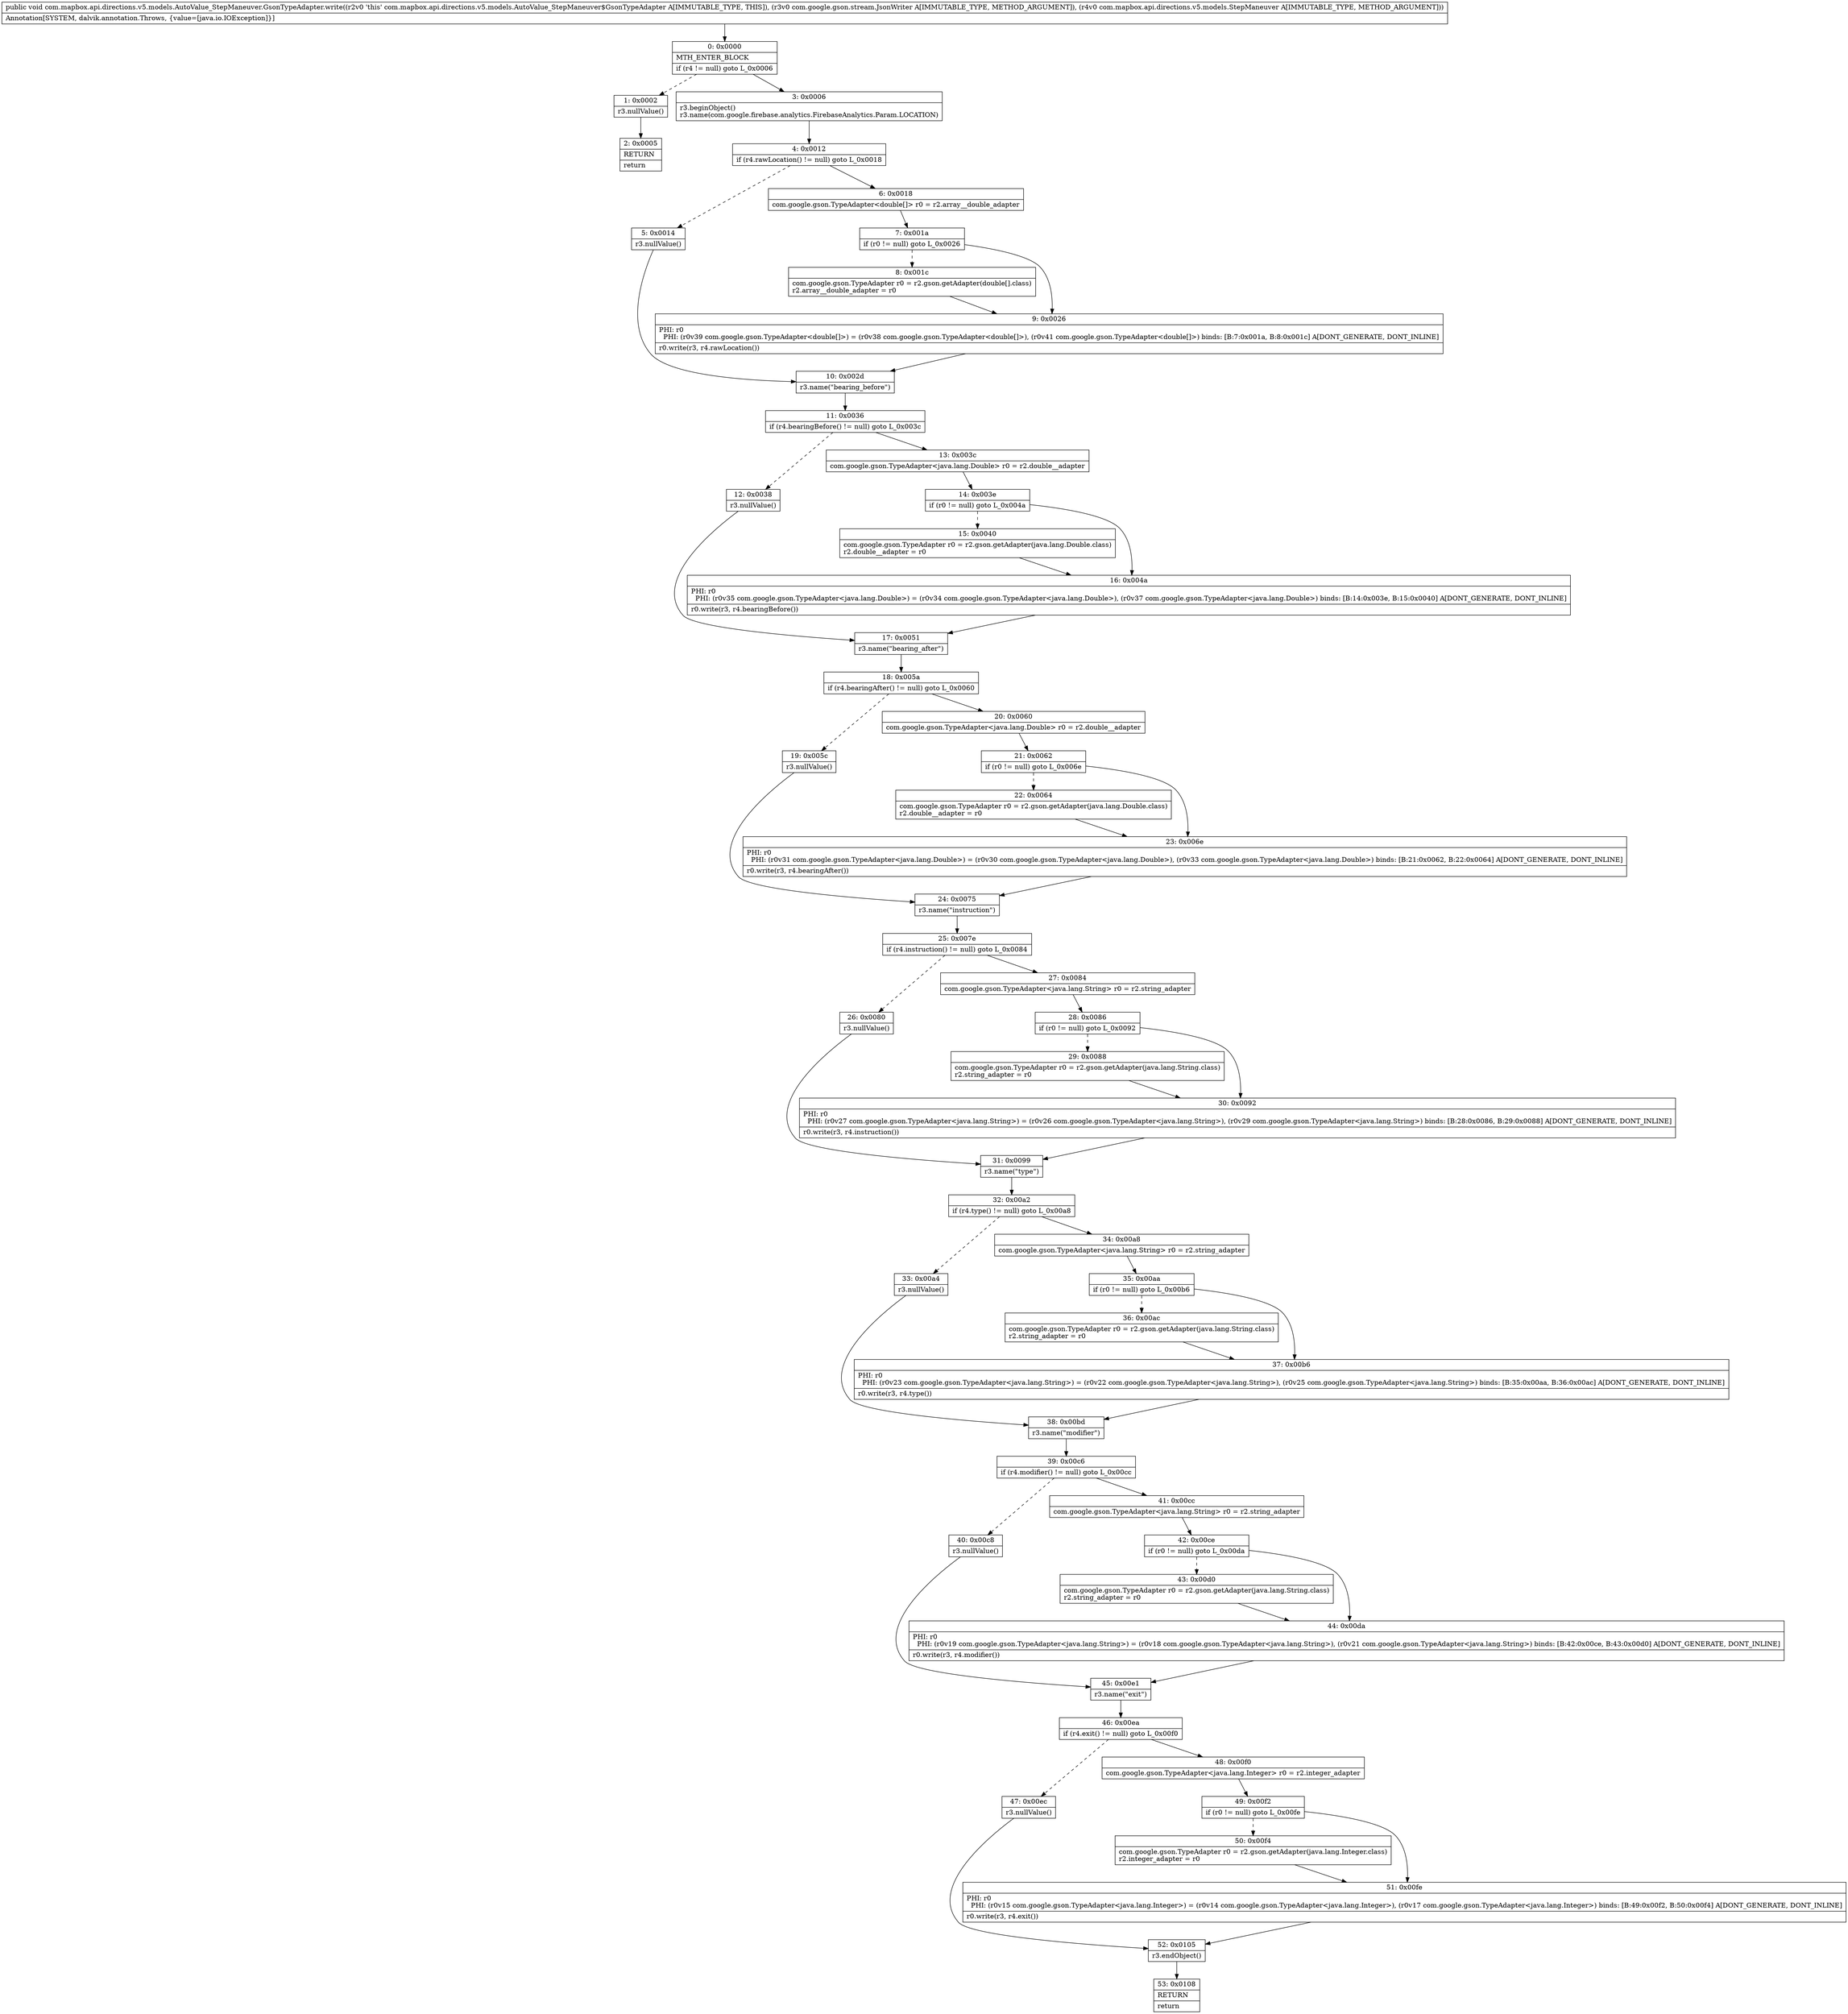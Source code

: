 digraph "CFG forcom.mapbox.api.directions.v5.models.AutoValue_StepManeuver.GsonTypeAdapter.write(Lcom\/google\/gson\/stream\/JsonWriter;Lcom\/mapbox\/api\/directions\/v5\/models\/StepManeuver;)V" {
Node_0 [shape=record,label="{0\:\ 0x0000|MTH_ENTER_BLOCK\l|if (r4 != null) goto L_0x0006\l}"];
Node_1 [shape=record,label="{1\:\ 0x0002|r3.nullValue()\l}"];
Node_2 [shape=record,label="{2\:\ 0x0005|RETURN\l|return\l}"];
Node_3 [shape=record,label="{3\:\ 0x0006|r3.beginObject()\lr3.name(com.google.firebase.analytics.FirebaseAnalytics.Param.LOCATION)\l}"];
Node_4 [shape=record,label="{4\:\ 0x0012|if (r4.rawLocation() != null) goto L_0x0018\l}"];
Node_5 [shape=record,label="{5\:\ 0x0014|r3.nullValue()\l}"];
Node_6 [shape=record,label="{6\:\ 0x0018|com.google.gson.TypeAdapter\<double[]\> r0 = r2.array__double_adapter\l}"];
Node_7 [shape=record,label="{7\:\ 0x001a|if (r0 != null) goto L_0x0026\l}"];
Node_8 [shape=record,label="{8\:\ 0x001c|com.google.gson.TypeAdapter r0 = r2.gson.getAdapter(double[].class)\lr2.array__double_adapter = r0\l}"];
Node_9 [shape=record,label="{9\:\ 0x0026|PHI: r0 \l  PHI: (r0v39 com.google.gson.TypeAdapter\<double[]\>) = (r0v38 com.google.gson.TypeAdapter\<double[]\>), (r0v41 com.google.gson.TypeAdapter\<double[]\>) binds: [B:7:0x001a, B:8:0x001c] A[DONT_GENERATE, DONT_INLINE]\l|r0.write(r3, r4.rawLocation())\l}"];
Node_10 [shape=record,label="{10\:\ 0x002d|r3.name(\"bearing_before\")\l}"];
Node_11 [shape=record,label="{11\:\ 0x0036|if (r4.bearingBefore() != null) goto L_0x003c\l}"];
Node_12 [shape=record,label="{12\:\ 0x0038|r3.nullValue()\l}"];
Node_13 [shape=record,label="{13\:\ 0x003c|com.google.gson.TypeAdapter\<java.lang.Double\> r0 = r2.double__adapter\l}"];
Node_14 [shape=record,label="{14\:\ 0x003e|if (r0 != null) goto L_0x004a\l}"];
Node_15 [shape=record,label="{15\:\ 0x0040|com.google.gson.TypeAdapter r0 = r2.gson.getAdapter(java.lang.Double.class)\lr2.double__adapter = r0\l}"];
Node_16 [shape=record,label="{16\:\ 0x004a|PHI: r0 \l  PHI: (r0v35 com.google.gson.TypeAdapter\<java.lang.Double\>) = (r0v34 com.google.gson.TypeAdapter\<java.lang.Double\>), (r0v37 com.google.gson.TypeAdapter\<java.lang.Double\>) binds: [B:14:0x003e, B:15:0x0040] A[DONT_GENERATE, DONT_INLINE]\l|r0.write(r3, r4.bearingBefore())\l}"];
Node_17 [shape=record,label="{17\:\ 0x0051|r3.name(\"bearing_after\")\l}"];
Node_18 [shape=record,label="{18\:\ 0x005a|if (r4.bearingAfter() != null) goto L_0x0060\l}"];
Node_19 [shape=record,label="{19\:\ 0x005c|r3.nullValue()\l}"];
Node_20 [shape=record,label="{20\:\ 0x0060|com.google.gson.TypeAdapter\<java.lang.Double\> r0 = r2.double__adapter\l}"];
Node_21 [shape=record,label="{21\:\ 0x0062|if (r0 != null) goto L_0x006e\l}"];
Node_22 [shape=record,label="{22\:\ 0x0064|com.google.gson.TypeAdapter r0 = r2.gson.getAdapter(java.lang.Double.class)\lr2.double__adapter = r0\l}"];
Node_23 [shape=record,label="{23\:\ 0x006e|PHI: r0 \l  PHI: (r0v31 com.google.gson.TypeAdapter\<java.lang.Double\>) = (r0v30 com.google.gson.TypeAdapter\<java.lang.Double\>), (r0v33 com.google.gson.TypeAdapter\<java.lang.Double\>) binds: [B:21:0x0062, B:22:0x0064] A[DONT_GENERATE, DONT_INLINE]\l|r0.write(r3, r4.bearingAfter())\l}"];
Node_24 [shape=record,label="{24\:\ 0x0075|r3.name(\"instruction\")\l}"];
Node_25 [shape=record,label="{25\:\ 0x007e|if (r4.instruction() != null) goto L_0x0084\l}"];
Node_26 [shape=record,label="{26\:\ 0x0080|r3.nullValue()\l}"];
Node_27 [shape=record,label="{27\:\ 0x0084|com.google.gson.TypeAdapter\<java.lang.String\> r0 = r2.string_adapter\l}"];
Node_28 [shape=record,label="{28\:\ 0x0086|if (r0 != null) goto L_0x0092\l}"];
Node_29 [shape=record,label="{29\:\ 0x0088|com.google.gson.TypeAdapter r0 = r2.gson.getAdapter(java.lang.String.class)\lr2.string_adapter = r0\l}"];
Node_30 [shape=record,label="{30\:\ 0x0092|PHI: r0 \l  PHI: (r0v27 com.google.gson.TypeAdapter\<java.lang.String\>) = (r0v26 com.google.gson.TypeAdapter\<java.lang.String\>), (r0v29 com.google.gson.TypeAdapter\<java.lang.String\>) binds: [B:28:0x0086, B:29:0x0088] A[DONT_GENERATE, DONT_INLINE]\l|r0.write(r3, r4.instruction())\l}"];
Node_31 [shape=record,label="{31\:\ 0x0099|r3.name(\"type\")\l}"];
Node_32 [shape=record,label="{32\:\ 0x00a2|if (r4.type() != null) goto L_0x00a8\l}"];
Node_33 [shape=record,label="{33\:\ 0x00a4|r3.nullValue()\l}"];
Node_34 [shape=record,label="{34\:\ 0x00a8|com.google.gson.TypeAdapter\<java.lang.String\> r0 = r2.string_adapter\l}"];
Node_35 [shape=record,label="{35\:\ 0x00aa|if (r0 != null) goto L_0x00b6\l}"];
Node_36 [shape=record,label="{36\:\ 0x00ac|com.google.gson.TypeAdapter r0 = r2.gson.getAdapter(java.lang.String.class)\lr2.string_adapter = r0\l}"];
Node_37 [shape=record,label="{37\:\ 0x00b6|PHI: r0 \l  PHI: (r0v23 com.google.gson.TypeAdapter\<java.lang.String\>) = (r0v22 com.google.gson.TypeAdapter\<java.lang.String\>), (r0v25 com.google.gson.TypeAdapter\<java.lang.String\>) binds: [B:35:0x00aa, B:36:0x00ac] A[DONT_GENERATE, DONT_INLINE]\l|r0.write(r3, r4.type())\l}"];
Node_38 [shape=record,label="{38\:\ 0x00bd|r3.name(\"modifier\")\l}"];
Node_39 [shape=record,label="{39\:\ 0x00c6|if (r4.modifier() != null) goto L_0x00cc\l}"];
Node_40 [shape=record,label="{40\:\ 0x00c8|r3.nullValue()\l}"];
Node_41 [shape=record,label="{41\:\ 0x00cc|com.google.gson.TypeAdapter\<java.lang.String\> r0 = r2.string_adapter\l}"];
Node_42 [shape=record,label="{42\:\ 0x00ce|if (r0 != null) goto L_0x00da\l}"];
Node_43 [shape=record,label="{43\:\ 0x00d0|com.google.gson.TypeAdapter r0 = r2.gson.getAdapter(java.lang.String.class)\lr2.string_adapter = r0\l}"];
Node_44 [shape=record,label="{44\:\ 0x00da|PHI: r0 \l  PHI: (r0v19 com.google.gson.TypeAdapter\<java.lang.String\>) = (r0v18 com.google.gson.TypeAdapter\<java.lang.String\>), (r0v21 com.google.gson.TypeAdapter\<java.lang.String\>) binds: [B:42:0x00ce, B:43:0x00d0] A[DONT_GENERATE, DONT_INLINE]\l|r0.write(r3, r4.modifier())\l}"];
Node_45 [shape=record,label="{45\:\ 0x00e1|r3.name(\"exit\")\l}"];
Node_46 [shape=record,label="{46\:\ 0x00ea|if (r4.exit() != null) goto L_0x00f0\l}"];
Node_47 [shape=record,label="{47\:\ 0x00ec|r3.nullValue()\l}"];
Node_48 [shape=record,label="{48\:\ 0x00f0|com.google.gson.TypeAdapter\<java.lang.Integer\> r0 = r2.integer_adapter\l}"];
Node_49 [shape=record,label="{49\:\ 0x00f2|if (r0 != null) goto L_0x00fe\l}"];
Node_50 [shape=record,label="{50\:\ 0x00f4|com.google.gson.TypeAdapter r0 = r2.gson.getAdapter(java.lang.Integer.class)\lr2.integer_adapter = r0\l}"];
Node_51 [shape=record,label="{51\:\ 0x00fe|PHI: r0 \l  PHI: (r0v15 com.google.gson.TypeAdapter\<java.lang.Integer\>) = (r0v14 com.google.gson.TypeAdapter\<java.lang.Integer\>), (r0v17 com.google.gson.TypeAdapter\<java.lang.Integer\>) binds: [B:49:0x00f2, B:50:0x00f4] A[DONT_GENERATE, DONT_INLINE]\l|r0.write(r3, r4.exit())\l}"];
Node_52 [shape=record,label="{52\:\ 0x0105|r3.endObject()\l}"];
Node_53 [shape=record,label="{53\:\ 0x0108|RETURN\l|return\l}"];
MethodNode[shape=record,label="{public void com.mapbox.api.directions.v5.models.AutoValue_StepManeuver.GsonTypeAdapter.write((r2v0 'this' com.mapbox.api.directions.v5.models.AutoValue_StepManeuver$GsonTypeAdapter A[IMMUTABLE_TYPE, THIS]), (r3v0 com.google.gson.stream.JsonWriter A[IMMUTABLE_TYPE, METHOD_ARGUMENT]), (r4v0 com.mapbox.api.directions.v5.models.StepManeuver A[IMMUTABLE_TYPE, METHOD_ARGUMENT]))  | Annotation[SYSTEM, dalvik.annotation.Throws, \{value=[java.io.IOException]\}]\l}"];
MethodNode -> Node_0;
Node_0 -> Node_1[style=dashed];
Node_0 -> Node_3;
Node_1 -> Node_2;
Node_3 -> Node_4;
Node_4 -> Node_5[style=dashed];
Node_4 -> Node_6;
Node_5 -> Node_10;
Node_6 -> Node_7;
Node_7 -> Node_8[style=dashed];
Node_7 -> Node_9;
Node_8 -> Node_9;
Node_9 -> Node_10;
Node_10 -> Node_11;
Node_11 -> Node_12[style=dashed];
Node_11 -> Node_13;
Node_12 -> Node_17;
Node_13 -> Node_14;
Node_14 -> Node_15[style=dashed];
Node_14 -> Node_16;
Node_15 -> Node_16;
Node_16 -> Node_17;
Node_17 -> Node_18;
Node_18 -> Node_19[style=dashed];
Node_18 -> Node_20;
Node_19 -> Node_24;
Node_20 -> Node_21;
Node_21 -> Node_22[style=dashed];
Node_21 -> Node_23;
Node_22 -> Node_23;
Node_23 -> Node_24;
Node_24 -> Node_25;
Node_25 -> Node_26[style=dashed];
Node_25 -> Node_27;
Node_26 -> Node_31;
Node_27 -> Node_28;
Node_28 -> Node_29[style=dashed];
Node_28 -> Node_30;
Node_29 -> Node_30;
Node_30 -> Node_31;
Node_31 -> Node_32;
Node_32 -> Node_33[style=dashed];
Node_32 -> Node_34;
Node_33 -> Node_38;
Node_34 -> Node_35;
Node_35 -> Node_36[style=dashed];
Node_35 -> Node_37;
Node_36 -> Node_37;
Node_37 -> Node_38;
Node_38 -> Node_39;
Node_39 -> Node_40[style=dashed];
Node_39 -> Node_41;
Node_40 -> Node_45;
Node_41 -> Node_42;
Node_42 -> Node_43[style=dashed];
Node_42 -> Node_44;
Node_43 -> Node_44;
Node_44 -> Node_45;
Node_45 -> Node_46;
Node_46 -> Node_47[style=dashed];
Node_46 -> Node_48;
Node_47 -> Node_52;
Node_48 -> Node_49;
Node_49 -> Node_50[style=dashed];
Node_49 -> Node_51;
Node_50 -> Node_51;
Node_51 -> Node_52;
Node_52 -> Node_53;
}

